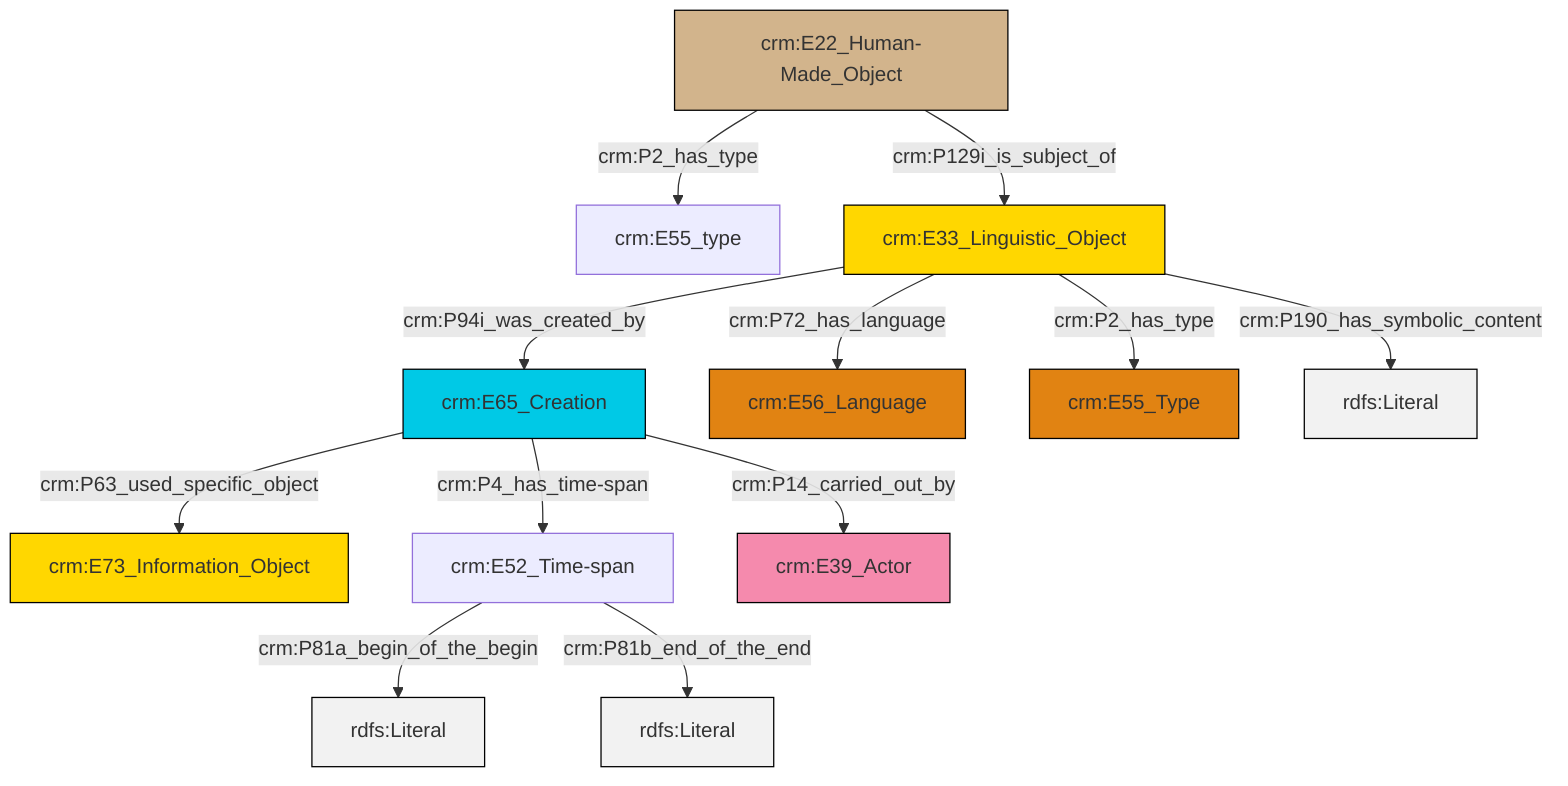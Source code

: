 graph TD
classDef Literal fill:#f2f2f2,stroke:#000000;
classDef CRM_Entity fill:#FFFFFF,stroke:#000000;
classDef Temporal_Entity fill:#00C9E6, stroke:#000000;
classDef Type fill:#E18312, stroke:#000000;
classDef Time-Span fill:#2C9C91, stroke:#000000;
classDef Appellation fill:#FFEB7F, stroke:#000000;
classDef Place fill:#008836, stroke:#000000;
classDef Persistent_Item fill:#B266B2, stroke:#000000;
classDef Conceptual_Object fill:#FFD700, stroke:#000000;
classDef Physical_Thing fill:#D2B48C, stroke:#000000;
classDef Actor fill:#f58aad, stroke:#000000;
classDef PC_Classes fill:#4ce600, stroke:#000000;
classDef Multi fill:#cccccc,stroke:#000000;

0["crm:E22_Human-Made_Object"]:::Physical_Thing -->|crm:P2_has_type| 1["crm:E55_type"]:::Default
0["crm:E22_Human-Made_Object"]:::Physical_Thing -->|crm:P129i_is_subject_of| 2["crm:E33_Linguistic_Object"]:::Conceptual_Object
3["crm:E65_Creation"]:::Temporal_Entity -->|crm:P63_used_specific_object| 4["crm:E73_Information_Object"]:::Conceptual_Object
8["crm:E52_Time-span"]:::Default -->|crm:P81a_begin_of_the_begin| 9[rdfs:Literal]:::Literal
8["crm:E52_Time-span"]:::Default -->|crm:P81b_end_of_the_end| 10[rdfs:Literal]:::Literal
2["crm:E33_Linguistic_Object"]:::Conceptual_Object -->|crm:P2_has_type| 13["crm:E55_Type"]:::Type
2["crm:E33_Linguistic_Object"]:::Conceptual_Object -->|crm:P190_has_symbolic_content| 15[rdfs:Literal]:::Literal
2["crm:E33_Linguistic_Object"]:::Conceptual_Object -->|crm:P72_has_language| 6["crm:E56_Language"]:::Type
3["crm:E65_Creation"]:::Temporal_Entity -->|crm:P4_has_time-span| 8["crm:E52_Time-span"]:::Default
2["crm:E33_Linguistic_Object"]:::Conceptual_Object -->|crm:P94i_was_created_by| 3["crm:E65_Creation"]:::Temporal_Entity
3["crm:E65_Creation"]:::Temporal_Entity -->|crm:P14_carried_out_by| 19["crm:E39_Actor"]:::Actor